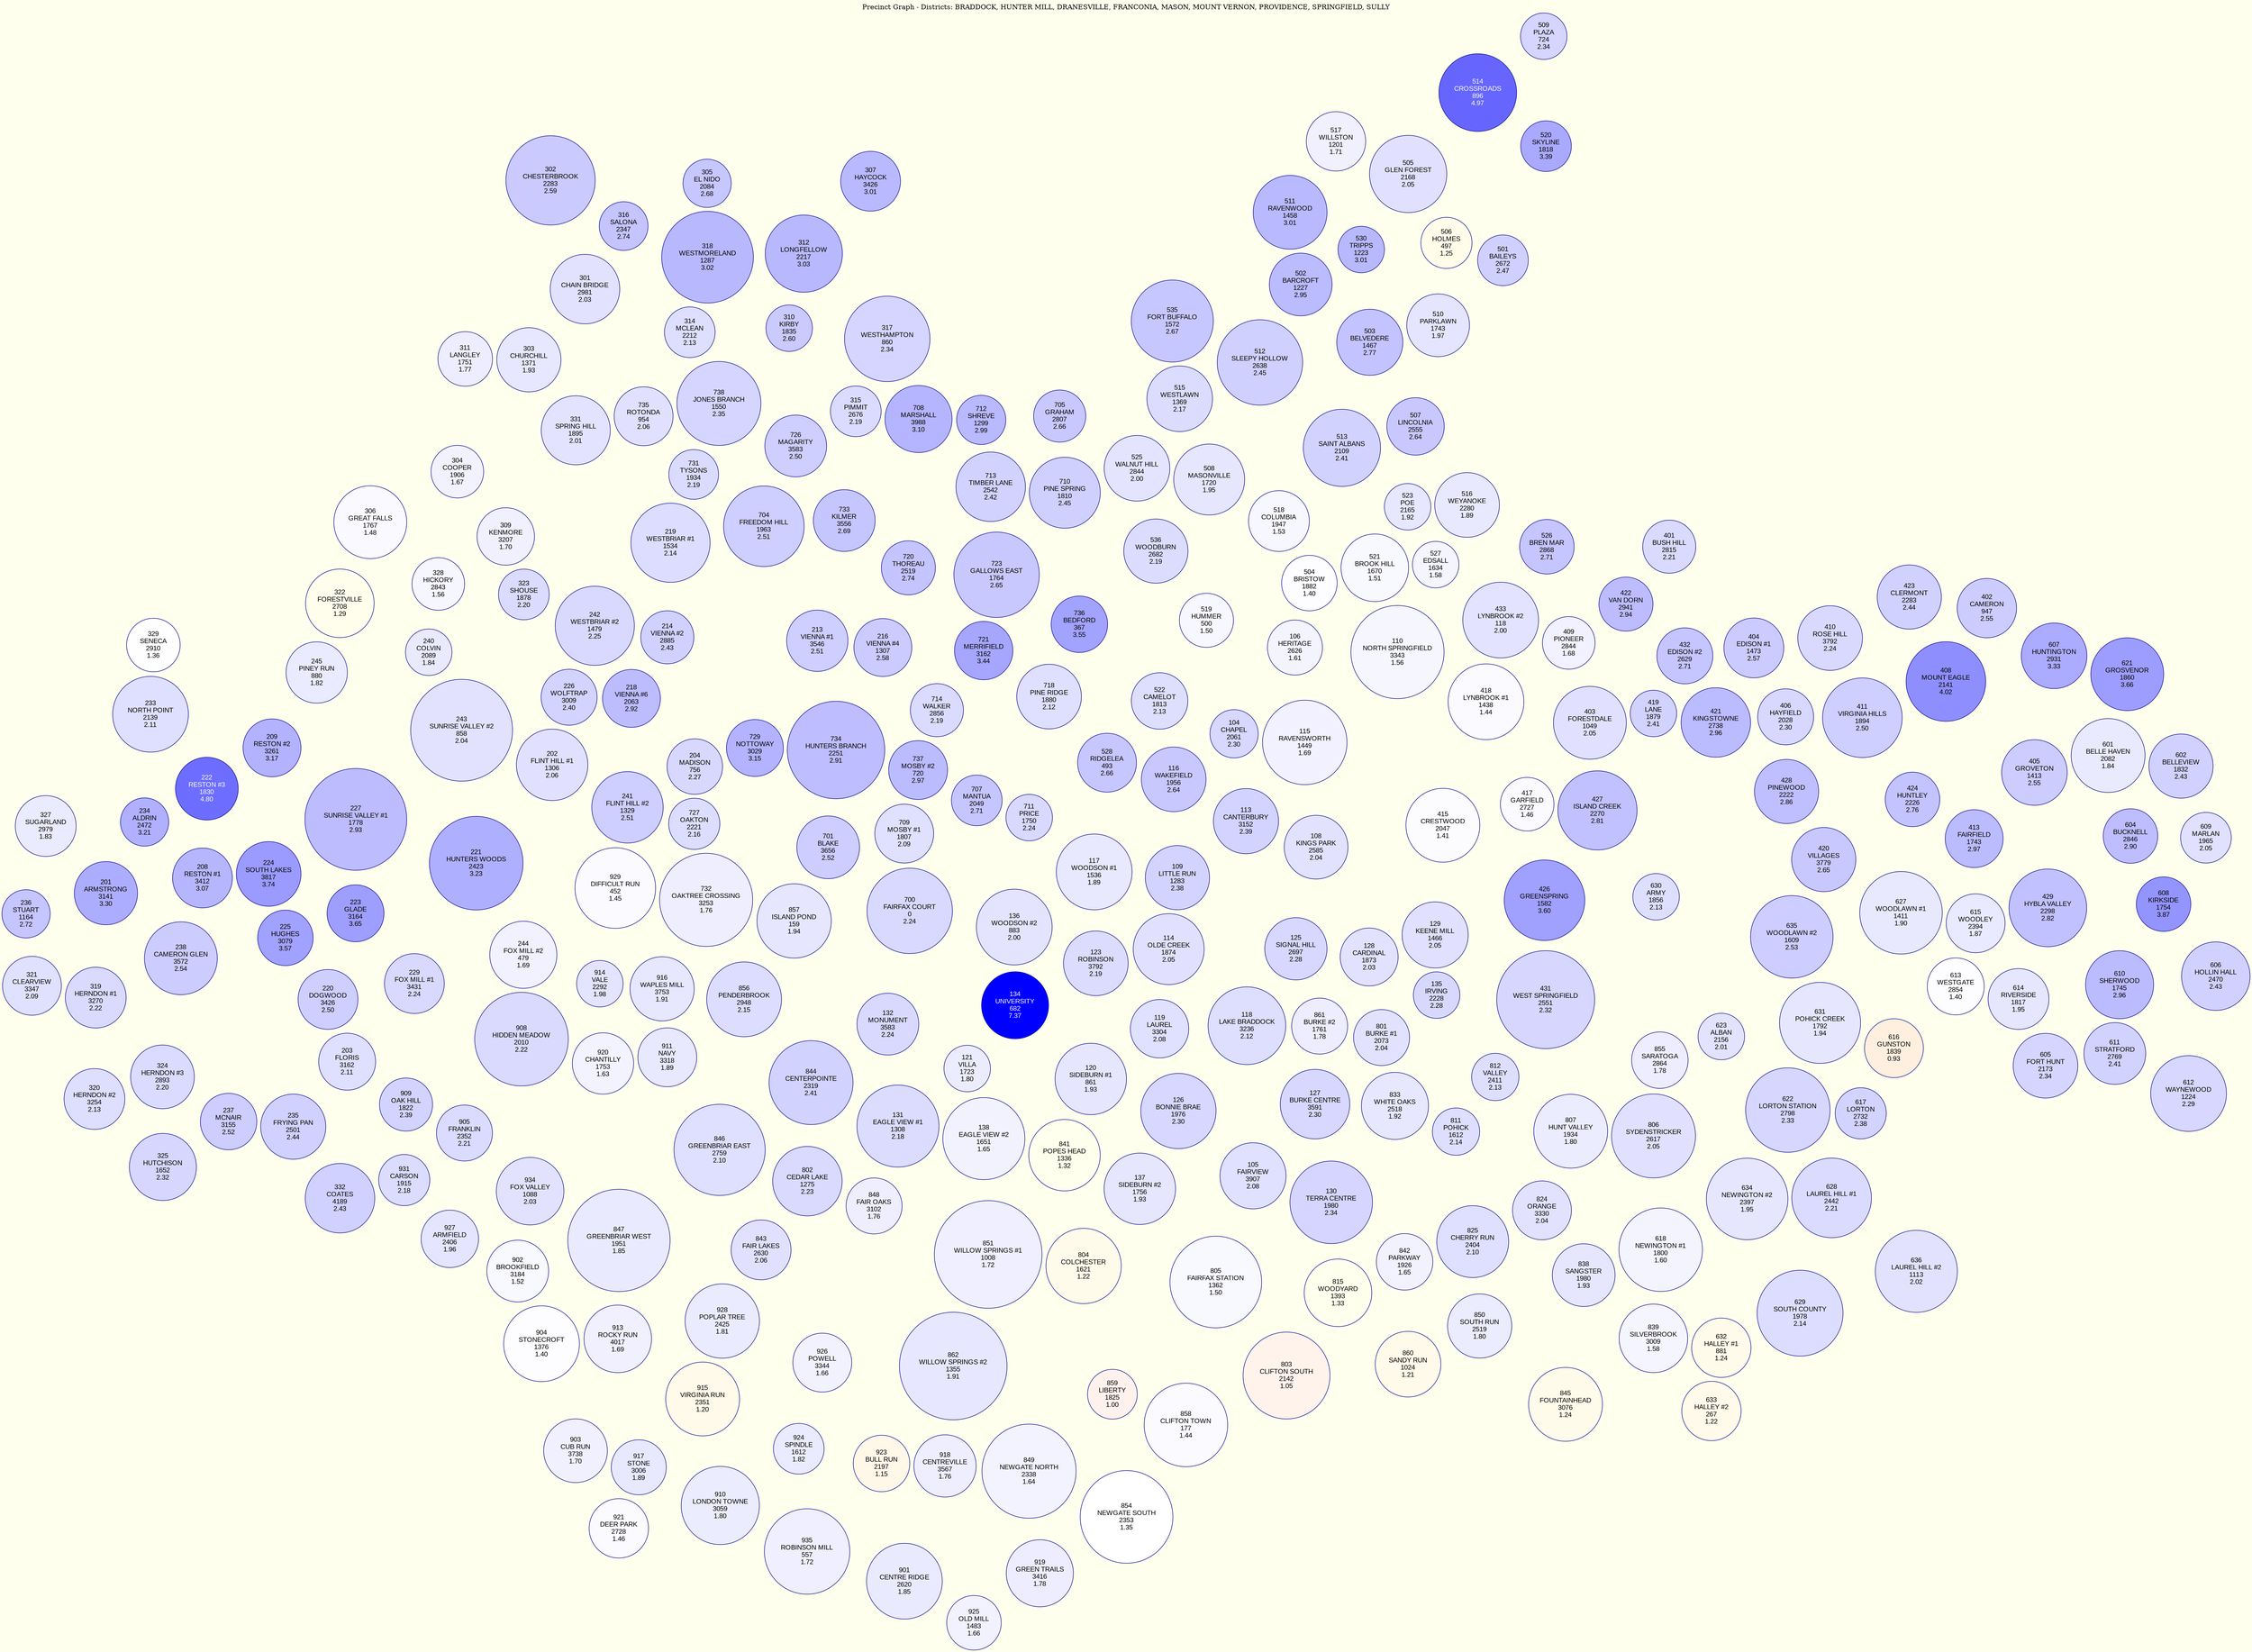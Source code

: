 strict graph G {
	graph [bb="0,0,4623.3,3537.2",
		beautify=true,
		bgcolor="#FFFFED",
		label="Precinct Graph - Districts: BRADDOCK, HUNTER MILL, DRANESVILLE, FRANCONIA, MASON, MOUNT VERNON, PROVIDENCE, SPRINGFIELD, SULLY",
		labelloc=t,
		layout=sfdp,
		lheight=0.21,
		lp="2311.7,3525.7",
		lwidth=15.18,
		model=subset,
		overlap=false,
		rotation=180,
		splines=none
	];
	node [color=darkblue,
		fontname=Arial,
		label="\N",
		shape=circle,
		style=filled
	];
	edge [color="#666666"];
	subgraph BRADDOCK {
		graph [color=blue,
			label="District BRADDOCK"
		];
		104	[fillcolor="#d7d7ff",
			fontcolor=black,
			height=1.3889,
			label="104\nCHAPEL\n2061\n2.30",
			pos="2045,1911.6",
			width=1.3889];
		106	[fillcolor="#f4f4ff",
			fontcolor=black,
			height=1.5833,
			label="106\nHERITAGE\n2626\n1.61",
			pos="1898.6,2134.4",
			width=1.5833];
		104 -- 106;
		108	[fillcolor="#e2e2ff",
			fontcolor=black,
			height=1.8333,
			label="108\nKINGS PARK\n2585\n2.04",
			pos="1873.5,1711.6",
			width=1.8333];
		104 -- 108;
		113	[fillcolor="#d3d3ff",
			fontcolor=black,
			height=1.875,
			label="113\nCANTERBURY\n3152\n2.39",
			pos="2015,1739.7",
			width=1.875];
		104 -- 113;
		115	[fillcolor="#f1f1ff",
			fontcolor=black,
			height=2.4306,
			label="115\nRAVENSWORTH\n1449\n1.69",
			pos="1896.8,1902.8",
			width=2.4306];
		104 -- 115;
		116	[fillcolor="#c8c8ff",
			fontcolor=black,
			height=1.8611,
			label="116\nWAKEFIELD\n1956\n2.64",
			pos="2170.2,1818.2",
			width=1.8611];
		104 -- 116;
		522	[fillcolor="#dedeff",
			fontcolor=black,
			height=1.625,
			label="522\nCAMELOT\n1813\n2.13",
			pos="2197.5,1978.6",
			width=1.625];
		104 -- 522;
		110	[fillcolor="#f6f6ff",
			fontcolor=black,
			height=2.6806,
			label="110\nNORTH SPRINGFIELD\n3343\n1.56",
			pos="1717.8,2094.8",
			width=2.6806];
		106 -- 110;
		504	[fillcolor="#fdfdff",
			fontcolor=black,
			height=1.5972,
			label="504\nBRISTOW\n1882\n1.40",
			pos="1850.3,2276.3",
			width=1.5972];
		106 -- 504;
		519	[fillcolor="#f7f7ff",
			fontcolor=black,
			height=1.5556,
			label="519\nHUMMER\n500\n1.50",
			pos="2055.1,2210.5",
			width=1.5556];
		106 -- 519;
		521	[fillcolor="#f8f8ff",
			fontcolor=black,
			height=1.9444,
			label="521\nBROOK HILL\n1670\n1.51",
			pos="1714,2269.5",
			width=1.9444];
		106 -- 521;
		108 -- 113;
		108 -- 115;
		125	[fillcolor="#d7d7ff",
			fontcolor=black,
			height=1.7917,
			label="125\nSIGNAL HILL\n2697\n2.28",
			pos="1909.7,1496.6",
			width=1.7917];
		108 -- 125;
		128	[fillcolor="#e2e2ff",
			fontcolor=black,
			height=1.6667,
			label="128\nCARDINAL\n1873\n2.03",
			pos="1743.1,1447.7",
			width=1.6667];
		108 -- 128;
		113 -- 116;
		113 -- 125;
		116 -- 522;
		117	[fillcolor="#e8e8ff",
			fontcolor=black,
			height=2.1806,
			label="117\nWOODSON #1\n1536\n1.89",
			pos="2320.8,1653.9",
			width=2.1806];
		116 -- 117;
		528	[fillcolor="#c7c7ff",
			fontcolor=black,
			height=1.6944,
			label="528\nRIDGELEA\n493\n2.66",
			pos="2306.4,1839.7",
			width=1.6944];
		116 -- 528;
		110 -- 115;
		110 -- 521;
		415	[fillcolor="#fcfcff",
			fontcolor=black,
			height=2.125,
			label="415\nCRESTWOOD\n2047\n1.41",
			pos="1681.4,1820.8",
			width=2.125];
		110 -- 415;
		418	[fillcolor="#fbfbff",
			fontcolor=black,
			height=2.1806,
			label="418\nLYNBROOK #1\n1438\n1.44",
			pos="1534.7,1994",
			width=2.1806];
		110 -- 418;
		527	[fillcolor="#f5f5ff",
			fontcolor=black,
			height=1.3356,
			label="527\nEDSALL\n1634\n1.58",
			pos="1587.8,2259.2",
			width=1.3356];
		110 -- 527;
		861	[fillcolor="#ededff",
			fontcolor=black,
			height=1.6111,
			label="861\nBURKE #2\n1761\n1.78",
			pos="1826.1,1321.6",
			width=1.6111];
		125 -- 861;
		128 -- 861;
		128 -- 415;
		129	[fillcolor="#e1e1ff",
			fontcolor=black,
			height=1.9028,
			label="129\nKEENE MILL\n1466\n2.05",
			pos="1604.3,1498.6",
			width=1.9028];
		128 -- 129;
		135	[fillcolor="#d8d8ff",
			fontcolor=black,
			height=1.3356,
			label="135\nIRVING\n2228\n2.28",
			pos="1587.8,1373.5",
			width=1.3356];
		128 -- 135;
		801	[fillcolor="#e2e2ff",
			fontcolor=black,
			height=1.6111,
			label="801\nBURKE #1\n2073\n2.04",
			pos="1701.9,1286.8",
			width=1.6111];
		128 -- 801;
		117 -- 528;
		123	[fillcolor="#dcdcff",
			fontcolor=black,
			height=1.8611,
			label="123\nROBINSON\n3792\n2.19",
			pos="2368.1,1442.4",
			width=1.8611];
		117 -- 123;
		700	[fillcolor="#d9d9ff",
			fontcolor=black,
			height=2.4583,
			label="700\nFAIRFAX COURT\n0\n2.24",
			pos="2723,1559.8",
			width=2.4583];
		117 -- 700;
		136	[fillcolor="#e4e4ff",
			fontcolor=black,
			height=2.1806,
			label="136\nWOODSON #2\n883\n2.00",
			pos="2547.5,1578.8",
			width=2.1806];
		117 -- 136;
		711	[fillcolor="#d9d9ff",
			fontcolor=black,
			height=1.3356,
			label="711\nPRICE\n1750\n2.24",
			pos="2458.5,1776.6",
			width=1.3356];
		117 -- 711;
		105	[fillcolor="#e0e0ff",
			fontcolor=black,
			height=1.9028,
			label="105\nFAIRVIEW\n3907\n2.08",
			pos="2029.7,1031.9",
			width=1.9028];
		126	[fillcolor="#d7d7ff",
			fontcolor=black,
			height=2.1667,
			label="126\nBONNIE BRAE\n1976\n2.30",
			pos="2182.5,1186.5",
			width=2.1667];
		105 -- 126;
		127	[fillcolor="#d7d7ff",
			fontcolor=black,
			height=2,
			label="127\nBURKE CENTRE\n3591\n2.30",
			pos="1876.9,1181.5",
			width=2];
		105 -- 127;
		130	[fillcolor="#d5d5ff",
			fontcolor=black,
			height=2.375,
			label="130\nTERRA CENTRE\n1980\n2.34",
			pos="1867.7,965.92",
			width=2.375];
		105 -- 130;
		137	[fillcolor="#e6e6ff",
			fontcolor=black,
			height=2.0556,
			label="137\nSIDEBURN #2\n1756\n1.93",
			pos="2180.3,986.18",
			width=2.0556];
		105 -- 137;
		805	[fillcolor="#f8f8ff",
			fontcolor=black,
			height=2.6389,
			label="805\nFAIRFAX STATION\n1362\n1.50",
			pos="2056.8,785.31",
			width=2.6389];
		105 -- 805;
		815	[fillcolor="#ff100100",
			fontcolor=black,
			height=1.9444,
			label="815\nWOODYARD\n1393\n1.33",
			pos="1866.4,771.06",
			width=1.9444];
		105 -- 815;
		126 -- 137;
		127 -- 130;
		127 -- 861;
		833	[fillcolor="#e7e7ff",
			fontcolor=black,
			height=1.9306,
			label="833\nWHITE OAKS\n2518\n1.92",
			pos="1685.1,1120.2",
			width=1.9306];
		127 -- 833;
		130 -- 815;
		842	[fillcolor="#f2f2ff",
			fontcolor=black,
			height=1.625,
			label="842\nPARKWAY\n1926\n1.65",
			pos="1715.5,836.26",
			width=1.625];
		130 -- 842;
		841	[fillcolor="#ff100100",
			fontcolor=black,
			height=2.0556,
			label="841\nPOPES HEAD\n1336\n1.32",
			pos="2355.1,1049.5",
			width=2.0556];
		137 -- 841;
		129 -- 415;
		129 -- 135;
		431	[fillcolor="#d6d6ff",
			fontcolor=black,
			height=2.8194,
			label="431\nWEST SPRINGFIELD\n2551\n2.32",
			pos="1426.1,1372",
			width=2.8194];
		129 -- 431;
		135 -- 431;
		812	[fillcolor="#dedeff",
			fontcolor=black,
			height=1.3611,
			label="812\nVALLEY\n2411\n2.13",
			pos="1513.2,1179.4",
			width=1.3611];
		135 -- 812;
		109	[fillcolor="#d3d3ff",
			fontcolor=black,
			height=1.8472,
			label="109\nLITTLE RUN\n1283\n2.38",
			pos="2157.1,1641.8",
			width=1.8472];
		109 -- 113;
		109 -- 116;
		109 -- 117;
		114	[fillcolor="#e1e1ff",
			fontcolor=black,
			height=2.0417,
			label="114\nOLDE CREEK\n1874\n2.05",
			pos="2175.6,1493.7",
			width=2.0417];
		109 -- 114;
		118	[fillcolor="#dedeff",
			fontcolor=black,
			height=2.2361,
			label="118\nLAKE BRADDOCK\n3236\n2.12",
			pos="2013.4,1342.8",
			width=2.2361];
		109 -- 118;
		114 -- 117;
		114 -- 118;
		114 -- 123;
		118 -- 125;
		118 -- 126;
		118 -- 127;
		118 -- 861;
		118 -- 123;
		119	[fillcolor="#e0e0ff",
			fontcolor=black,
			height=1.6806,
			label="119\nLAUREL\n3304\n2.08",
			pos="2231.7,1350.3",
			width=1.6806];
		118 -- 119;
		123 -- 136;
		134	[fillcolor="#0000ff",
			fontcolor=white,
			height=1.9306,
			label="134\nUNIVERSITY\n682\n7.37",
			pos="2557.5,1393.8",
			width=1.9306];
		123 -- 134;
		136 -- 700;
		119 -- 126;
		119 -- 123;
		120	[fillcolor="#e6e6ff",
			fontcolor=black,
			height=2.0556,
			label="120\nSIDEBURN #1\n861\n1.93",
			pos="2343.6,1206.9",
			width=2.0556];
		119 -- 120;
		134 -- 700;
		134 -- 136;
		120 -- 126;
		120 -- 137;
		120 -- 841;
		120 -- 123;
		120 -- 134;
		121	[fillcolor="#ececff",
			fontcolor=black,
			height=1.3356,
			label="121\nVILLA\n1723\n1.80",
			pos="2663.3,1268.1",
			width=1.3356];
		121 -- 700;
		121 -- 134;
		132	[fillcolor="#d9d9ff",
			fontcolor=black,
			height=1.7778,
			label="132\nMONUMENT\n3583\n2.24",
			pos="2822.2,1398.9",
			width=1.7778];
		121 -- 132;
		138	[fillcolor="#f2f2ff",
			fontcolor=black,
			height=2.3611,
			label="138\nEAGLE VIEW #2\n1651\n1.65",
			pos="2522.2,1139.2",
			width=2.3611];
		121 -- 138;
		132 -- 700;
		132 -- 138;
		848	[fillcolor="#eeeeff",
			fontcolor=black,
			height=1.6111,
			label="848\nFAIR OAKS\n3102\n1.76",
			pos="2819,955.22",
			width=1.6111];
		132 -- 848;
		844	[fillcolor="#d2d2ff",
			fontcolor=black,
			height=2.4167,
			label="844\nCENTERPOINTE\n2319\n2.41",
			pos="2984.6,1269.9",
			width=2.4167];
		132 -- 844;
		856	[fillcolor="#ddddff",
			fontcolor=black,
			height=2.1528,
			label="856\nPENDERBROOK\n2948\n2.15",
			pos="3159.2,1418.3",
			width=2.1528];
		132 -- 856;
		138 -- 848;
		804	[fillcolor="#ff104104",
			fontcolor=black,
			height=2.1667,
			label="804\nCOLCHESTER\n1621\n1.22",
			pos="2340.4,866.07",
			width=2.1667];
		138 -- 804;
		851	[fillcolor="#efefff",
			fontcolor=black,
			height=3.0972,
			label="851\nWILLOW SPRINGS #1\n1008\n1.72",
			pos="2537.9,854.72",
			width=3.0972];
		138 -- 851;
		131	[fillcolor="#dcdcff",
			fontcolor=black,
			height=2.3611,
			label="131\nEAGLE VIEW #1\n1308\n2.18",
			pos="2804.4,1189.6",
			width=2.3611];
		131 -- 132;
		131 -- 138;
		131 -- 848;
	}
	subgraph HUNTERMILL {
		graph [color=blue,
			label="District HUNTER MILL"
		];
		201	[fillcolor="#adadff",
			fontcolor=black,
			height=1.8194,
			label="201\nARMSTRONG\n3141\n3.30",
			pos="4426.5,1739.9",
			width=1.8194];
		233	[fillcolor="#dfdfff",
			fontcolor=black,
			height=2.1806,
			label="233\nNORTH POINT\n2139\n2.11",
			pos="4278.3,2055.9",
			width=2.1806];
		201 -- 233;
		234	[fillcolor="#b0b0ff",
			fontcolor=black,
			height=1.3889,
			label="234\nALDRIN\n2472\n3.21",
			pos="4320,1863.5",
			width=1.3889];
		201 -- 234;
		236	[fillcolor="#c5c5ff",
			fontcolor=black,
			height=1.3889,
			label="236\nSTUART\n1164\n2.72",
			pos="4573.3,1721.1",
			width=1.3889];
		201 -- 236;
		238	[fillcolor="#ccccff",
			fontcolor=black,
			height=2.0972,
			label="238\nCAMERON GLEN\n3572\n2.54",
			pos="4277.4,1597.5",
			width=2.0972];
		201 -- 238;
		327	[fillcolor="#ebebff",
			fontcolor=black,
			height=1.75,
			label="327\nSUGARLAND\n2979\n1.83",
			pos="4531,1877.4",
			width=1.75];
		201 -- 327;
		233 -- 234;
		233 -- 327;
		245	[fillcolor="#ebebff",
			fontcolor=black,
			height=1.7639,
			label="245\nPINEY RUN\n880\n1.82",
			pos="3933.6,2119.2",
			width=1.7639];
		233 -- 245;
		329	[fillcolor="#fffefe",
			fontcolor=black,
			height=1.5417,
			label="329\nSENECA\n2910\n1.36",
			pos="4267.6,2197.9",
			width=1.5417];
		233 -- 329;
		208	[fillcolor="#b6b6ff",
			fontcolor=black,
			height=1.7222,
			label="208\nRESTON #1\n3412\n3.07",
			pos="4193.8,1744.2",
			width=1.7222];
		234 -- 208;
		236 -- 327;
		319	[fillcolor="#dadaff",
			fontcolor=black,
			height=1.75,
			label="319\nHERNDON #1\n3270\n2.22",
			pos="4426.3,1554.4",
			width=1.75];
		236 -- 319;
		324	[fillcolor="#dbdbff",
			fontcolor=black,
			height=1.8333,
			label="324\nHERNDON #3\n2893\n2.20",
			pos="4270.2,1447.9",
			width=1.8333];
		238 -- 324;
		245 -- 329;
		240	[fillcolor="#eaeaff",
			fontcolor=black,
			height=1.3356,
			label="240\nCOLVIN\n2089\n1.84",
			pos="3693.7,2167.1",
			width=1.3356];
		245 -- 240;
		322	[fillcolor="#ff101101",
			fontcolor=black,
			height=1.9722,
			label="322\nFORESTVILLE\n2708\n1.29",
			pos="3862.1,2261.8",
			width=1.9722];
		245 -- 322;
		208 -- 238;
		209	[fillcolor="#b2b2ff",
			fontcolor=black,
			height=1.6667,
			label="209\nRESTON #2\n3261\n3.17",
			pos="4032.4,1948",
			width=1.6667];
		208 -- 209;
		222	[fillcolor="#6d6dff",
			fontcolor=white,
			height=1.8056,
			label="222\nRESTON #3\n1830\n4.80",
			pos="4166.3,1902.1",
			width=1.8056];
		208 -- 222;
		224	[fillcolor="#9a9aff",
			fontcolor=black,
			height=1.8611,
			label="224\nSOUTH LAKES\n3817\n3.74",
			pos="4054.4,1738.3",
			width=1.8611];
		208 -- 224;
		202	[fillcolor="#e1e1ff",
			fontcolor=black,
			height=2.0556,
			label="202\nFLINT HILL #1\n1306\n2.06",
			pos="3452.3,1896",
			width=2.0556];
		218	[fillcolor="#bcbcff",
			fontcolor=black,
			height=1.6667,
			label="218\nVIENNA #6\n2063\n2.92",
			pos="3283,1999.1",
			width=1.6667];
		202 -- 218;
		221	[fillcolor="#afafff",
			fontcolor=black,
			height=2.6944,
			label="221\nHUNTERS WOODS\n2423\n3.23",
			pos="3620.7,1707.8",
			width=2.6944];
		202 -- 221;
		226	[fillcolor="#d3d3ff",
			fontcolor=black,
			height=1.6111,
			label="226\nWOLFTRAP\n3009\n2.40",
			pos="3426.4,2036",
			width=1.6111];
		202 -- 226;
		241	[fillcolor="#ceceff",
			fontcolor=black,
			height=2.0556,
			label="241\nFLINT HILL #2\n1329\n2.51",
			pos="3296.2,1815.9",
			width=2.0556];
		202 -- 241;
		243	[fillcolor="#e2e2ff",
			fontcolor=black,
			height=2.9306,
			label="243\nSUNRISE VALLEY #2\n858\n2.04",
			pos="3639.8,2005.3",
			width=2.9306];
		202 -- 243;
		218 -- 241;
		229	[fillcolor="#d9d9ff",
			fontcolor=black,
			height=1.7222,
			label="229\nFOX MILL #1\n3431\n2.24",
			pos="3759.1,1478.9",
			width=1.7222];
		221 -- 229;
		227	[fillcolor="#bcbcff",
			fontcolor=black,
			height=2.9306,
			label="227\nSUNRISE VALLEY #1\n1778\n2.93",
			pos="3858.8,1826",
			width=2.9306];
		221 -- 227;
		223	[fillcolor="#9e9eff",
			fontcolor=black,
			height=1.6389,
			label="223\nGLADE\n3164\n3.65",
			pos="3895.7,1630.4",
			width=1.6389];
		221 -- 223;
		244	[fillcolor="#f1f1ff",
			fontcolor=black,
			height=1.9306,
			label="244\nFOX MILL #2\n479\n1.69",
			pos="3561.8,1524.4",
			width=1.9306];
		221 -- 244;
		914	[fillcolor="#e4e4ff",
			fontcolor=black,
			height=1.3356,
			label="914\nVALE\n2292\n1.98",
			pos="3434,1441.2",
			width=1.3356];
		221 -- 914;
		929	[fillcolor="#fbfbff",
			fontcolor=black,
			height=2.3194,
			label="929\nDIFFICULT RUN\n452\n1.45",
			pos="3346.9,1649.7",
			width=2.3194];
		221 -- 929;
		226 -- 243;
		226 -- 240;
		242	[fillcolor="#d9d9ff",
			fontcolor=black,
			height=2.2778,
			label="242\nWESTBRIAR #2\n1479\n2.25",
			pos="3344.2,2184.1",
			width=2.2778];
		226 -- 242;
		241 -- 929;
		727	[fillcolor="#ddddff",
			fontcolor=black,
			height=1.4722,
			label="727\nOAKTON\n2221\n2.16",
			pos="3152.7,1757.9",
			width=1.4722];
		241 -- 727;
		229 -- 244;
		220	[fillcolor="#ceceff",
			fontcolor=black,
			height=1.7222,
			label="220\nDOGWOOD\n3426\n2.50",
			pos="3983.9,1461.8",
			width=1.7222];
		229 -- 220;
		908	[fillcolor="#dadaff",
			fontcolor=black,
			height=2.6944,
			label="908\nHIDDEN MEADOW\n2010\n2.22",
			pos="3587.1,1319.7",
			width=2.6944];
		229 -- 908;
		227 -- 243;
		223 -- 227;
		223 -- 224;
		225	[fillcolor="#a1a1ff",
			fontcolor=black,
			height=1.5972,
			label="225\nHUGHES\n3079\n3.57",
			pos="4056.1,1599.2",
			width=1.5972];
		223 -- 225;
		244 -- 914;
		240 -- 243;
		309	[fillcolor="#f0f0ff",
			fontcolor=black,
			height=1.6528,
			label="309\nKENMORE\n3207\n1.70",
			pos="3480.9,2407.6",
			width=1.6528];
		240 -- 309;
		323	[fillcolor="#dbdbff",
			fontcolor=black,
			height=1.4583,
			label="323\nSHOUSE\n1878\n2.20",
			pos="3490.9,2262",
			width=1.4583];
		240 -- 323;
		328	[fillcolor="#f6f6ff",
			fontcolor=black,
			height=1.5139,
			label="328\nHICKORY\n2843\n1.56",
			pos="3611.4,2308.5",
			width=1.5139];
		240 -- 328;
		242 -- 323;
		203	[fillcolor="#dfdfff",
			fontcolor=black,
			height=1.6389,
			label="203\nFLORIS\n3162\n2.11",
			pos="3869.1,1325.2",
			width=1.6389];
		203 -- 229;
		235	[fillcolor="#d1d1ff",
			fontcolor=black,
			height=1.875,
			label="235\nFRYING PAN\n2501\n2.44",
			pos="4003.7,1307.2",
			width=1.875];
		203 -- 235;
		332	[fillcolor="#d1d1ff",
			fontcolor=black,
			height=2,
			label="332\nCOATES\n4189\n2.43",
			pos="3960.1,1157",
			width=2];
		203 -- 332;
		909	[fillcolor="#d3d3ff",
			fontcolor=black,
			height=1.5278,
			label="909\nOAK HILL\n1822\n2.39",
			pos="3747.1,1223.5",
			width=1.5278];
		203 -- 909;
		931	[fillcolor="#dcdcff",
			fontcolor=black,
			height=1.4722,
			label="931\nCARSON\n1915\n2.18",
			pos="3772.9,1107.5",
			width=1.4722];
		203 -- 931;
		235 -- 324;
		235 -- 332;
		237	[fillcolor="#cdcdff",
			fontcolor=black,
			height=1.625,
			label="237\nMCNAIR\n3155\n2.52",
			pos="4137.7,1322",
			width=1.625];
		235 -- 237;
		220 -- 238;
		220 -- 208;
		220 -- 324;
		220 -- 221;
		220 -- 223;
		220 -- 203;
		220 -- 235;
		220 -- 237;
		220 -- 225;
		237 -- 324;
		237 -- 332;
		204	[fillcolor="#d8d8ff",
			fontcolor=black,
			height=1.5972,
			label="204\nMADISON\n756\n2.27",
			pos="3156.6,1876.5",
			width=1.5972];
		204 -- 218;
		204 -- 241;
		204 -- 727;
		729	[fillcolor="#b3b3ff",
			fontcolor=black,
			height=1.6389,
			label="729\nNOTTOWAY\n3029\n3.15",
			pos="3032.1,1908.3",
			width=1.6389];
		204 -- 729;
		209 -- 233;
		209 -- 245;
		209 -- 227;
		209 -- 240;
		209 -- 222;
		209 -- 224;
		222 -- 234;
		224 -- 227;
		224 -- 220;
		224 -- 225;
		213	[fillcolor="#ceceff",
			fontcolor=black,
			height=1.7639,
			label="213\nVIENNA #1\n3546\n2.51",
			pos="2920.4,2150.7",
			width=1.7639];
		213 -- 218;
		214	[fillcolor="#d1d1ff",
			fontcolor=black,
			height=1.5278,
			label="214\nVIENNA #2\n2885\n2.43",
			pos="3193.7,2138.9",
			width=1.5278];
		213 -- 214;
		216	[fillcolor="#cbcbff",
			fontcolor=black,
			height=1.6667,
			label="216\nVIENNA #4\n1307\n2.58",
			pos="2747,2128.6",
			width=1.6667];
		213 -- 216;
		704	[fillcolor="#ceceff",
			fontcolor=black,
			height=2.3194,
			label="704\nFREEDOM HILL\n1963\n2.51",
			pos="2974.9,2364.2",
			width=2.3194];
		213 -- 704;
		720	[fillcolor="#c4c4ff",
			fontcolor=black,
			height=1.5556,
			label="720\nTHOREAU\n2519\n2.74",
			pos="2691.2,2253",
			width=1.5556];
		213 -- 720;
		733	[fillcolor="#c6c6ff",
			fontcolor=black,
			height=1.7778,
			label="733\nKILMER\n3556\n2.69",
			pos="2819.4,2327",
			width=1.7778];
		213 -- 733;
		214 -- 202;
		214 -- 218;
		214 -- 226;
		214 -- 242;
		219	[fillcolor="#ddddff",
			fontcolor=black,
			height=2.2778,
			label="219\nWESTBRIAR #1\n1534\n2.14",
			pos="3177.4,2356.1",
			width=2.2778];
		214 -- 219;
		216 -- 720;
		714	[fillcolor="#dbdbff",
			fontcolor=black,
			height=1.5278,
			label="714\nWALKER\n2856\n2.19",
			pos="2699.9,2000.7",
			width=1.5278];
		216 -- 714;
		219 -- 242;
		219 -- 704;
		731	[fillcolor="#dbdbff",
			fontcolor=black,
			height=1.4306,
			label="731\nTYSONS\n1934\n2.19",
			pos="3118,2497.7",
			width=1.4306];
		219 -- 731;
	}
	subgraph DRANESVILLE {
		graph [color=blue,
			label="District DRANESVILLE"
		];
		201;
		327;
		201 -- 327;
		233;
		233 -- 327;
		329;
		233 -- 329;
		236;
		236 -- 327;
		319;
		236 -- 319;
		238;
		324;
		238 -- 324;
		327 -- 329;
		245;
		245 -- 329;
		322;
		245 -- 322;
		319 -- 327;
		319 -- 324;
		320	[fillcolor="#dedeff",
			fontcolor=black,
			height=1.75,
			label="320\nHERNDON #2\n3254\n2.13",
			pos="4408.4,1414.6",
			width=1.75];
		319 -- 320;
		321	[fillcolor="#e0e0ff",
			fontcolor=black,
			height=1.6944,
			label="321\nCLEARVIEW\n3347\n2.09",
			pos="4561.7,1589.7",
			width=1.6944];
		319 -- 321;
		332;
		324 -- 332;
		325	[fillcolor="#d6d6ff",
			fontcolor=black,
			height=1.9306,
			label="325\nHUTCHISON\n1652\n2.32",
			pos="4284.9,1259",
			width=1.9306];
		324 -- 325;
		240;
		309;
		240 -- 309;
		323;
		240 -- 323;
		328;
		240 -- 328;
		242;
		242 -- 323;
		203;
		203 -- 332;
		235;
		235 -- 332;
		927	[fillcolor="#e5e5ff",
			fontcolor=black,
			height=1.6528,
			label="927\nARMFIELD\n2406\n1.96",
			pos="3676.6,984.04",
			width=1.6528];
		332 -- 927;
		220;
		220 -- 324;
		237;
		237 -- 324;
		237 -- 332;
		309 -- 323;
		309 -- 328;
		731;
		309 -- 731;
		331	[fillcolor="#e3e3ff",
			fontcolor=black,
			height=1.9861,
			label="331\nSPRING HILL\n1895\n2.01",
			pos="3380.5,2604.6",
			width=1.9861];
		309 -- 331;
		219;
		323 -- 219;
		322 -- 329;
		322 -- 328;
		325 -- 332;
		320 -- 324;
		320 -- 325;
		320 -- 321;
		321 -- 327;
		738	[fillcolor="#d5d5ff",
			fontcolor=black,
			height=2.4167,
			label="738\nJONES BRANCH\n1550\n2.35",
			pos="3079.1,2644.3",
			width=2.4167];
		331 -- 738;
		301	[fillcolor="#e2e2ff",
			fontcolor=black,
			height=2,
			label="301\nCHAIN BRIDGE\n2981\n2.03",
			pos="3367.1,2917.3",
			width=2];
		302	[fillcolor="#cacaff",
			fontcolor=black,
			height=2.5694,
			label="302\nCHESTERBROOK\n2283\n2.59",
			pos="3406.8,3143.4",
			width=2.5694];
		301 -- 302;
		303	[fillcolor="#e7e7ff",
			fontcolor=black,
			height=1.8472,
			label="303\nCHURCHILL\n1371\n1.93",
			pos="3434.8,2751",
			width=1.8472];
		301 -- 303;
		311	[fillcolor="#ededff",
			fontcolor=black,
			height=1.5694,
			label="311\nLANGLEY\n1751\n1.77",
			pos="3566,2768.3",
			width=1.5694];
		301 -- 311;
		314	[fillcolor="#dedeff",
			fontcolor=black,
			height=1.4583,
			label="314\nMCLEAN\n2212\n2.13",
			pos="3120.5,2791.8",
			width=1.4583];
		301 -- 314;
		316	[fillcolor="#c4c4ff",
			fontcolor=black,
			height=1.4028,
			label="316\nSALONA\n2347\n2.74",
			pos="3254.8,3054",
			width=1.4028];
		301 -- 316;
		302 -- 316;
		305	[fillcolor="#c7c7ff",
			fontcolor=black,
			height=1.3889,
			label="305\nEL NIDO\n2084\n2.68",
			pos="3069.9,3100.4",
			width=1.3889];
		302 -- 305;
		303 -- 311;
		303 -- 314;
		304	[fillcolor="#f2f2ff",
			fontcolor=black,
			height=1.5139,
			label="304\nCOOPER\n1906\n1.67",
			pos="3582.7,2529.9",
			width=1.5139];
		303 -- 304;
		314 -- 331;
		318	[fillcolor="#b8b8ff",
			fontcolor=black,
			height=2.6389,
			label="318\nWESTMORELAND\n1287\n3.02",
			pos="3096.7,2947.4",
			width=2.6389];
		314 -- 318;
		726	[fillcolor="#ceceff",
			fontcolor=black,
			height=1.7778,
			label="726\nMAGARITY\n3583\n2.50",
			pos="2918.6,2521.1",
			width=1.7778];
		314 -- 726;
		316 -- 318;
		305 -- 316;
		305 -- 318;
		307	[fillcolor="#b9b9ff",
			fontcolor=black,
			height=1.7222,
			label="307\nHAYCOCK\n3426\n3.01",
			pos="2760.6,3131.2",
			width=1.7222];
		305 -- 307;
		312	[fillcolor="#b8b8ff",
			fontcolor=black,
			height=2.2222,
			label="312\nLONGFELLOW\n2217\n3.03",
			pos="2908,2978.1",
			width=2.2222];
		305 -- 312;
		304 -- 309;
		304 -- 328;
		304 -- 331;
		304 -- 311;
		306	[fillcolor="#f9f9ff",
			fontcolor=black,
			height=2.0972,
			label="306\nGREAT FALLS\n1767\n1.48",
			pos="3749.5,2416.3",
			width=2.0972];
		304 -- 306;
		307 -- 312;
		317	[fillcolor="#d5d5ff",
			fontcolor=black,
			height=2.4583,
			label="317\nWESTHAMPTON\n860\n2.34",
			pos="2730.4,2839.2",
			width=2.4583];
		307 -- 317;
		312 -- 318;
		312 -- 317;
		306 -- 328;
		306 -- 322;
		708	[fillcolor="#b5b5ff",
			fontcolor=black,
			height=1.9306,
			label="708\nMARSHALL\n3988\n3.10",
			pos="2678.5,2562.8",
			width=1.9306];
		317 -- 708;
		310	[fillcolor="#cacaff",
			fontcolor=black,
			height=1.3356,
			label="310\nKIRBY\n1835\n2.60",
			pos="2942.7,2834.6",
			width=1.3356];
		310 -- 314;
		310 -- 318;
		310 -- 312;
		315	[fillcolor="#dbdbff",
			fontcolor=black,
			height=1.4583,
			label="315\nPIMMIT\n2676\n2.19",
			pos="2808.8,2665.6",
			width=1.4583];
		310 -- 315;
		315 -- 726;
		315 -- 317;
		315 -- 708;
	}
	subgraph FRANCONIA {
		graph [color=blue,
			label="District FRANCONIA"
		];
		110;
		415;
		110 -- 415;
		128;
		128 -- 415;
		418;
		415 -- 418;
		417	[fillcolor="#fafaff",
			fontcolor=black,
			height=1.5417,
			label="417\nGARFIELD\n2727\n1.46",
			pos="1541.3,1757.9",
			width=1.5417];
		415 -- 417;
		433	[fillcolor="#e3e3ff",
			fontcolor=black,
			height=2.1806,
			label="433\nLYNBROOK #2\n118\n2.00",
			pos="1451.1,2159.7",
			width=2.1806];
		418 -- 433;
		527;
		129;
		129 -- 415;
		431;
		129 -- 431;
		135;
		135 -- 431;
		812;
		431 -- 812;
		623	[fillcolor="#e3e3ff",
			fontcolor=black,
			height=1.3356,
			label="623\nALBAN\n2156\n2.01",
			pos="1123.2,1357.5",
			width=1.3356];
		431 -- 623;
		855	[fillcolor="#ededff",
			fontcolor=black,
			height=1.625,
			label="855\nSARATOGA\n2864\n1.78",
			pos="1231.3,1242.8",
			width=1.625];
		431 -- 855;
		417 -- 418;
		417 -- 431;
		417 -- 623;
		426	[fillcolor="#a0a0ff",
			fontcolor=black,
			height=2.3194,
			label="426\nGREENSPRING\n1582\n3.60",
			pos="1409.9,1565.1",
			width=2.3194];
		417 -- 426;
		427	[fillcolor="#c1c1ff",
			fontcolor=black,
			height=2.2778,
			label="427\nISLAND CREEK\n2270\n2.81",
			pos="1384.6,1740.6",
			width=2.2778];
		417 -- 427;
		630	[fillcolor="#dedeff",
			fontcolor=black,
			height=1.3356,
			label="630\nARMY\n1856\n2.13",
			pos="1270.2,1556.7",
			width=1.3356];
		417 -- 630;
		433 -- 527;
		401	[fillcolor="#dadaff",
			fontcolor=black,
			height=1.5278,
			label="401\nBUSH HILL\n2815\n2.21",
			pos="1166.4,2331.9",
			width=1.5278];
		410	[fillcolor="#d9d9ff",
			fontcolor=black,
			height=1.8611,
			label="410\nROSE HILL\n3792\n2.24",
			pos="895.88,2127.7",
			width=1.8611];
		401 -- 410;
		422	[fillcolor="#bcbcff",
			fontcolor=black,
			height=1.5556,
			label="422\nVAN DORN\n2941\n2.94",
			pos="1281.7,2211.3",
			width=1.5556];
		401 -- 422;
		423	[fillcolor="#d1d1ff",
			fontcolor=black,
			height=1.8472,
			label="423\nCLERMONT\n2283\n2.44",
			pos="721.47,2244.8",
			width=1.8472];
		401 -- 423;
		526	[fillcolor="#c5c5ff",
			fontcolor=black,
			height=1.5694,
			label="526\nBREN MAR\n2868\n2.71",
			pos="1362,2333.5",
			width=1.5694];
		401 -- 526;
		410 -- 423;
		420	[fillcolor="#c8c8ff",
			fontcolor=black,
			height=1.8472,
			label="420\nVILLAGES\n3779\n2.65",
			pos="1092.3,1699.7",
			width=1.8472];
		410 -- 420;
		411	[fillcolor="#ceceff",
			fontcolor=black,
			height=2.2917,
			label="411\nVIRGINIA HILLS\n1894\n2.50",
			pos="794.02,1970.1",
			width=2.2917];
		410 -- 411;
		432	[fillcolor="#c5c5ff",
			fontcolor=black,
			height=1.6111,
			label="432\nEDISON #2\n2629\n2.71",
			pos="1188.9,2079.1",
			width=1.6111];
		422 -- 432;
		408	[fillcolor="#8e8eff",
			fontcolor=black,
			height=2.2917,
			label="408\nMOUNT EAGLE\n2141\n4.02",
			pos="620.85,2077.4",
			width=2.2917];
		423 -- 408;
		420 -- 427;
		420 -- 630;
		421	[fillcolor="#bbbbff",
			fontcolor=black,
			height=2,
			label="421\nKINGSTOWNE\n2738\n2.96",
			pos="1112.9,1938.7",
			width=2];
		420 -- 421;
		635	[fillcolor="#cdcdff",
			fontcolor=black,
			height=2.375,
			label="635\nWOODLAWN #2\n1609\n2.53",
			pos="1101.1,1539.6",
			width=2.375];
		420 -- 635;
		411 -- 423;
		406	[fillcolor="#d7d7ff",
			fontcolor=black,
			height=1.6111,
			label="406\nHAYFIELD\n2028\n2.30",
			pos="974.85,1984.9",
			width=1.6111];
		411 -- 406;
		408 -- 411;
		607	[fillcolor="#ababff",
			fontcolor=black,
			height=1.8889,
			label="607\nHUNTINGTON\n2931\n3.33",
			pos="425.46,2126.7",
			width=1.8889];
		408 -- 607;
		402	[fillcolor="#ccccff",
			fontcolor=black,
			height=1.7083,
			label="402\nCAMERON\n947\n2.55",
			pos="562.98,2229.5",
			width=1.7083];
		402 -- 423;
		402 -- 408;
		402 -- 607;
		621	[fillcolor="#9d9dff",
			fontcolor=black,
			height=2.0972,
			label="621\nGROSVENOR\n1860\n3.66",
			pos="273.82,2113.4",
			width=2.0972];
		402 -- 621;
		403	[fillcolor="#e1e1ff",
			fontcolor=black,
			height=2.0972,
			label="403\nFORESTDALE\n1049\n2.05",
			pos="1372.7,1921.4",
			width=2.0972];
		403 -- 417;
		403 -- 432;
		409	[fillcolor="#f1f1ff",
			fontcolor=black,
			height=1.5139,
			label="409\nPIONEER\n2844\n1.68",
			pos="1309.7,2091.2",
			width=1.5139];
		403 -- 409;
		409 -- 417;
		409 -- 433;
		409 -- 422;
		409 -- 526;
		426 -- 431;
		427 -- 630;
		404	[fillcolor="#cbcbff",
			fontcolor=black,
			height=1.7222,
			label="404\nEDISON #1\n1473\n2.57",
			pos="1033,2114.1",
			width=1.7222];
		404 -- 410;
		404 -- 422;
		404 -- 420;
		404 -- 432;
		404 -- 421;
		421 -- 432;
		421 -- 427;
		405	[fillcolor="#ccccff",
			fontcolor=black,
			height=1.8889,
			label="405\nGROVETON\n1413\n2.55",
			pos="515.49,1894.8",
			width=1.8889];
		405 -- 411;
		405 -- 408;
		424	[fillcolor="#c3c3ff",
			fontcolor=black,
			height=1.5694,
			label="424\nHUNTLEY\n2226\n2.76",
			pos="772.35,1820.1",
			width=1.5694];
		405 -- 424;
		429	[fillcolor="#c1c1ff",
			fontcolor=black,
			height=2.2361,
			label="429\nHYBLA VALLEY\n2298\n2.82",
			pos="481.06,1645.4",
			width=2.2361];
		405 -- 429;
		604	[fillcolor="#bdbdff",
			fontcolor=black,
			height=1.5694,
			label="604\nBUCKNELL\n2846\n2.90",
			pos="293.45,1795.5",
			width=1.5694];
		405 -- 604;
		601	[fillcolor="#eaeaff",
			fontcolor=black,
			height=2.125,
			label="601\nBELLE HAVEN\n2082\n1.84",
			pos="304.33,1939.3",
			width=2.125];
		405 -- 601;
		424 -- 411;
		424 -- 635;
		424 -- 429;
		428	[fillcolor="#bfbfff",
			fontcolor=black,
			height=1.8472,
			label="428\nPINEWOOD\n2222\n2.86",
			pos="951.06,1828.9",
			width=1.8472];
		424 -- 428;
		627	[fillcolor="#e8e8ff",
			fontcolor=black,
			height=2.375,
			label="627\nWOODLAWN #1\n1411\n1.90",
			pos="828,1627.7",
			width=2.375];
		424 -- 627;
		429 -- 604;
		608	[fillcolor="#9494ff",
			fontcolor=black,
			height=1.5694,
			label="608\nKIRKSIDE\n1754\n3.87",
			pos="215.75,1670.5",
			width=1.5694];
		429 -- 608;
		610	[fillcolor="#bbbbff",
			fontcolor=black,
			height=1.9583,
			label="610\nSHERWOOD\n1745\n2.96",
			pos="321.72,1529",
			width=1.9583];
		429 -- 610;
		406 -- 410;
		406 -- 420;
		406 -- 635;
		406 -- 424;
		428 -- 403;
		428 -- 627;
		615	[fillcolor="#e9e9ff",
			fontcolor=black,
			height=1.6944,
			label="615\nWOODLEY\n2394\n1.87",
			pos="648.74,1605.6",
			width=1.6944];
		428 -- 615;
		413	[fillcolor="#bbbbff",
			fontcolor=black,
			height=1.6667,
			label="413\nFAIRFIELD\n1743\n2.97",
			pos="630.22,1744.1",
			width=1.6667];
		413 -- 424;
		413 -- 429;
		413 -- 428;
		413 -- 615;
		419	[fillcolor="#d2d2ff",
			fontcolor=black,
			height=1.3356,
			label="419\nLANE\n1879\n2.41",
			pos="1241,1878.9",
			width=1.3356];
		419 -- 432;
		419 -- 427;
		419 -- 421;
	}
	subgraph MASON {
		graph [color=blue,
			label="District MASON"
		];
		104;
		522;
		104 -- 522;
		106;
		504;
		106 -- 504;
		519;
		106 -- 519;
		521;
		106 -- 521;
		116;
		116 -- 522;
		528;
		116 -- 528;
		522 -- 528;
		718	[fillcolor="#dfdfff",
			fontcolor=black,
			height=1.8611,
			label="718\nPINE RIDGE\n1880\n2.12",
			pos="2419.2,1979.9",
			width=1.8611];
		522 -- 718;
		736	[fillcolor="#a2a2ff",
			fontcolor=black,
			height=1.625,
			label="736\nBEDFORD\n367\n3.55",
			pos="2375.4,2134.7",
			width=1.625];
		522 -- 736;
		110;
		110 -- 521;
		527;
		110 -- 527;
		504 -- 521;
		518	[fillcolor="#f7f7ff",
			fontcolor=black,
			height=1.75,
			label="518\nCOLUMBIA\n1947\n1.53",
			pos="1888.7,2404.8",
			width=1.75];
		504 -- 518;
		519 -- 522;
		536	[fillcolor="#dcdcff",
			fontcolor=black,
			height=1.8472,
			label="536\nWOODBURN\n2682\n2.19",
			pos="2185.7,2291.9",
			width=1.8472];
		519 -- 536;
		521 -- 527;
		523	[fillcolor="#e7e7ff",
			fontcolor=black,
			height=1.3356,
			label="523\nPOE\n2165\n1.92",
			pos="1632.6,2441.3",
			width=1.3356];
		521 -- 523;
		117;
		117 -- 528;
		711;
		528 -- 711;
		528 -- 718;
		418;
		527 -- 418;
		433;
		433 -- 527;
		401;
		526;
		401 -- 526;
		526 -- 527;
		518 -- 519;
		518 -- 521;
		512	[fillcolor="#d0d0ff",
			fontcolor=black,
			height=2.4583,
			label="512\nSLEEPY HOLLOW\n2638\n2.45",
			pos="1997.7,2677.8",
			width=2.4583];
		518 -- 512;
		536 -- 736;
		710	[fillcolor="#d0d0ff",
			fontcolor=black,
			height=2.0417,
			label="710\nPINE SPRING\n1810\n2.45",
			pos="2364.1,2376.7",
			width=2.0417];
		536 -- 710;
		523 -- 527;
		523 -- 518;
		501	[fillcolor="#d0d0ff",
			fontcolor=black,
			height=1.4583,
			label="501\nBAILEYS\n2672\n2.47",
			pos="1461.8,2942.8",
			width=1.4583];
		506	[fillcolor="#ff103103",
			fontcolor=black,
			height=1.4722,
			label="506\nHOLMES\n497\n1.25",
			pos="1575.4,2994.1",
			width=1.4722];
		501 -- 506;
		510	[fillcolor="#e5e5ff",
			fontcolor=black,
			height=1.8056,
			label="510\nPARKLAWN\n1743\n1.97",
			pos="1564.8,2757.2",
			width=1.8056];
		501 -- 510;
		520	[fillcolor="#a9a9ff",
			fontcolor=black,
			height=1.4583,
			label="520\nSKYLINE\n1818\n3.39",
			pos="1299.9,3251.5",
			width=1.4583];
		501 -- 520;
		530	[fillcolor="#b8b8ff",
			fontcolor=black,
			height=1.3356,
			label="530\nTRIPPS\n1223\n3.01",
			pos="1732.2,2932.5",
			width=1.3356];
		506 -- 530;
		502	[fillcolor="#bbbbff",
			fontcolor=black,
			height=1.8056,
			label="502\nBARCROFT\n1227\n2.95",
			pos="1853.3,2839.4",
			width=1.8056];
		502 -- 530;
		503	[fillcolor="#c3c3ff",
			fontcolor=black,
			height=1.9028,
			label="503\nBELVEDERE\n1467\n2.77",
			pos="1711.8,2727",
			width=1.9028];
		502 -- 503;
		511	[fillcolor="#b9b9ff",
			fontcolor=black,
			height=2.125,
			label="511\nRAVENWOOD\n1458\n3.01",
			pos="1888.5,2989",
			width=2.125];
		502 -- 511;
		502 -- 512;
		503 -- 510;
		503 -- 530;
		503 -- 512;
		513	[fillcolor="#d2d2ff",
			fontcolor=black,
			height=2.2222,
			label="513\nSAINT ALBANS\n2109\n2.41",
			pos="1769,2556.1",
			width=2.2222];
		503 -- 513;
		511 -- 530;
		511 -- 512;
		517	[fillcolor="#f0f0ff",
			fontcolor=black,
			height=1.7083,
			label="517\nWILLSTON\n1201\n1.71",
			pos="1742.4,3117.7",
			width=1.7083];
		511 -- 517;
		512 -- 513;
		515	[fillcolor="#dcdcff",
			fontcolor=black,
			height=1.8889,
			label="515\nWESTLAWN\n1369\n2.17",
			pos="2162.2,2583.3",
			width=1.8889];
		512 -- 515;
		525	[fillcolor="#e4e4ff",
			fontcolor=black,
			height=1.8889,
			label="525\nWALNUT HILL\n2844\n2.00",
			pos="2214.4,2439.2",
			width=1.8889];
		512 -- 525;
		535	[fillcolor="#c7c7ff",
			fontcolor=black,
			height=2.3611,
			label="535\nFORT BUFFALO\n1572\n2.67",
			pos="2179.3,2744.4",
			width=2.3611];
		512 -- 535;
		513 -- 518;
		513 -- 523;
		515 -- 525;
		515 -- 535;
		705	[fillcolor="#c8c8ff",
			fontcolor=black,
			height=1.5,
			label="705\nGRAHAM\n2807\n2.66",
			pos="2370.7,2521.7",
			width=1.5];
		515 -- 705;
		525 -- 536;
		525 -- 710;
		525 -- 705;
		535 -- 705;
		505	[fillcolor="#e1e1ff",
			fontcolor=black,
			height=2.2222,
			label="505\nGLEN FOREST\n2168\n2.05",
			pos="1592.8,3180.9",
			width=2.2222];
		505 -- 506;
		505 -- 530;
		505 -- 517;
		514	[fillcolor="#6666ff",
			fontcolor=white,
			height=2.2361,
			label="514\nCROSSROADS\n896\n4.97",
			pos="1441,3349.4",
			width=2.2361];
		505 -- 514;
		514 -- 520;
		507	[fillcolor="#c8c8ff",
			fontcolor=black,
			height=1.6528,
			label="507\nLINCOLNIA\n2555\n2.64",
			pos="1618.8,2568.9",
			width=1.6528];
		507 -- 523;
		507 -- 510;
		507 -- 513;
		516	[fillcolor="#e8e8ff",
			fontcolor=black,
			height=1.8611,
			label="516\nWEYANOKE\n2280\n1.89",
			pos="1496.3,2431",
			width=1.8611];
		507 -- 516;
		516 -- 527;
		516 -- 526;
		516 -- 523;
		508	[fillcolor="#e6e6ff",
			fontcolor=black,
			height=2.0417,
			label="508\nMASONVILLE\n1720\n1.95",
			pos="2033.3,2432.8",
			width=2.0417];
		508 -- 518;
		508 -- 536;
		508 -- 512;
		508 -- 513;
		509	[fillcolor="#d5d5ff",
			fontcolor=black,
			height=1.3356,
			label="509\nPLAZA\n724\n2.34",
			pos="1304.4,3466.1",
			width=1.3356];
		509 -- 520;
		509 -- 514;
	}
	subgraph MOUNTVERNON {
		graph [color=blue,
			label="District MOUNT VERNON"
		];
		431;
		623;
		431 -- 623;
		417;
		417 -- 623;
		855;
		623 -- 855;
		630;
		623 -- 630;
		634	[fillcolor="#e6e6ff",
			fontcolor=black,
			height=2.3472,
			label="634\nNEWINGTON #2\n2397\n1.95",
			pos="1002.2,986.13",
			width=2.3472];
		623 -- 634;
		420;
		635;
		420 -- 635;
		408;
		607;
		408 -- 607;
		621;
		607 -- 621;
		427;
		427 -- 630;
		630 -- 635;
		631	[fillcolor="#e6e6ff",
			fontcolor=black,
			height=2.3333,
			label="631\nPOHICK CREEK\n1792\n1.94",
			pos="949,1362",
			width=2.3333];
		630 -- 631;
		405;
		604;
		405 -- 604;
		424;
		424 -- 635;
		627;
		424 -- 627;
		429;
		429 -- 604;
		608;
		429 -- 608;
		610;
		429 -- 610;
		604 -- 608;
		609	[fillcolor="#e1e1ff",
			fontcolor=black,
			height=1.4583,
			label="609\nMARLAN\n1965\n2.05",
			pos="122.34,1793",
			width=1.4583];
		604 -- 609;
		601;
		601 -- 607;
		601 -- 621;
		601 -- 604;
		601 -- 609;
		602	[fillcolor="#d1d1ff",
			fontcolor=black,
			height=1.8472,
			label="602\nBELLEVIEW\n1832\n2.43",
			pos="153.18,1929.4",
			width=1.8472];
		601 -- 602;
		406;
		406 -- 635;
		428;
		428 -- 627;
		615;
		428 -- 615;
		627 -- 635;
		608 -- 610;
		608 -- 609;
		606	[fillcolor="#d1d1ff",
			fontcolor=black,
			height=1.9722,
			label="606\nHOLLIN HALL\n2470\n2.43",
			pos="71,1507.5",
			width=1.9722];
		608 -- 606;
		611	[fillcolor="#d2d2ff",
			fontcolor=black,
			height=1.7778,
			label="611\nSTRATFORD\n2769\n2.41",
			pos="262.18,1384.9",
			width=1.7778];
		610 -- 611;
		614	[fillcolor="#e6e6ff",
			fontcolor=black,
			height=1.75,
			label="614\nRIVERSIDE\n1817\n1.95",
			pos="512.4,1471.6",
			width=1.75];
		610 -- 614;
		413;
		413 -- 615;
		615 -- 627;
		602 -- 621;
		602 -- 405;
		602 -- 609;
		839	[fillcolor="#f5f5ff",
			fontcolor=black,
			height=1.9722,
			label="839\nSILVERBROOK\n3009\n1.58",
			pos="1196.9,687.14",
			width=1.9722];
		634 -- 839;
		631 -- 635;
		606 -- 610;
		606 -- 609;
		606 -- 611;
		612	[fillcolor="#d7d7ff",
			fontcolor=black,
			height=2.1806,
			label="612\nWAYNEWOOD\n1224\n2.29",
			pos="111.55,1316.5",
			width=2.1806];
		606 -- 612;
		611 -- 614;
		611 -- 612;
		614 -- 615;
		605	[fillcolor="#d5d5ff",
			fontcolor=black,
			height=1.8611,
			label="605\nFORT HUNT\n2173\n2.34",
			pos="401.72,1326.7",
			width=1.8611];
		605 -- 611;
		605 -- 614;
		605 -- 612;
		613	[fillcolor="#fdfdff",
			fontcolor=black,
			height=1.6389,
			label="613\nWESTGATE\n2854\n1.40",
			pos="699.27,1471.3",
			width=1.6389];
		605 -- 613;
		613 -- 635;
		613 -- 627;
		613 -- 615;
		613 -- 614;
		616	[fillcolor="#ff111111",
			fontcolor=black,
			height=1.6944,
			label="616\nGUNSTON\n1839\n0.93",
			pos="792.91,1334.3",
			width=1.6944];
		613 -- 616;
		616 -- 635;
		616 -- 631;
		617	[fillcolor="#d3d3ff",
			fontcolor=black,
			height=1.4722,
			label="617\nLORTON\n2732\n2.38",
			pos="830.98,1178.6",
			width=1.4722];
		616 -- 617;
		617 -- 631;
		622	[fillcolor="#d6d6ff",
			fontcolor=black,
			height=2.4306,
			label="622\nLORTON STATION\n2798\n2.33",
			pos="979.61,1182.4",
			width=2.4306];
		617 -- 622;
		628	[fillcolor="#dbdbff",
			fontcolor=black,
			height=2.2917,
			label="628\nLAUREL HILL #1\n2442\n2.21",
			pos="826.43,1002.1",
			width=2.2917];
		617 -- 628;
		636	[fillcolor="#e2e2ff",
			fontcolor=black,
			height=2.3611,
			label="636\nLAUREL HILL #2\n1113\n2.02",
			pos="650.76,879.35",
			width=2.3611];
		617 -- 636;
		622 -- 623;
		622 -- 634;
		622 -- 631;
		622 -- 628;
		628 -- 634;
		628 -- 636;
		629	[fillcolor="#ddddff",
			fontcolor=black,
			height=2.4722,
			label="629\nSOUTH COUNTY\n1978\n2.14",
			pos="862.54,758.6",
			width=2.4722];
		628 -- 629;
		636 -- 629;
		629 -- 634;
		632	[fillcolor="#ff104104",
			fontcolor=black,
			height=1.7083,
			label="632\nHALLEY #1\n881\n1.24",
			pos="1041.7,680.35",
			width=1.7083];
		629 -- 632;
		633	[fillcolor="#ff105105",
			fontcolor=black,
			height=1.7083,
			label="633\nHALLEY #2\n267\n1.22",
			pos="1063.8,546.63",
			width=1.7083];
		629 -- 633;
		618	[fillcolor="#f4f4ff",
			fontcolor=black,
			height=2.4028,
			label="618\nNEWINGTON #1\n1800\n1.60",
			pos="1181.3,876.92",
			width=2.4028];
		618 -- 855;
		618 -- 634;
		806	[fillcolor="#e1e1ff",
			fontcolor=black,
			height=2.4167,
			label="806\nSYDENSTRICKER\n2617\n2.05",
			pos="1208,1089.2",
			width=2.4167];
		618 -- 806;
		838	[fillcolor="#e6e6ff",
			fontcolor=black,
			height=1.8056,
			label="838\nSANGSTER\n1980\n1.93",
			pos="1341,821.21",
			width=1.8056];
		618 -- 838;
		618 -- 839;
		850	[fillcolor="#ececff",
			fontcolor=black,
			height=1.8472,
			label="850\nSOUTH RUN\n2519\n1.80",
			pos="1557.5,707.2",
			width=1.8472];
		618 -- 850;
		632 -- 634;
		632 -- 839;
		632 -- 633;
		845	[fillcolor="#ff104104",
			fontcolor=black,
			height=2.125,
			label="845\nFOUNTAINHEAD\n3076\n1.24",
			pos="1377.4,556.73",
			width=2.125];
		632 -- 845;
		633 -- 845;
	}
	subgraph PROVIDENCE {
		graph [color=blue,
			label="District PROVIDENCE"
		];
		522;
		718;
		522 -- 718;
		736;
		522 -- 736;
		117;
		700;
		117 -- 700;
		711;
		117 -- 711;
		528;
		528 -- 711;
		700 -- 711;
		856;
		700 -- 856;
		701	[fillcolor="#cdcdff",
			fontcolor=black,
			height=1.8056,
			label="701\nBLAKE\n3656\n2.52",
			pos="2908.5,1699.6",
			width=1.8056];
		700 -- 701;
		707	[fillcolor="#c5c5ff",
			fontcolor=black,
			height=1.4583,
			label="707\nMANTUA\n2049\n2.71",
			pos="2570.2,1817.5",
			width=1.4583];
		700 -- 707;
		709	[fillcolor="#e0e0ff",
			fontcolor=black,
			height=1.6944,
			label="709\nMOSBY #1\n1807\n2.09",
			pos="2736.5,1717.4",
			width=1.6944];
		700 -- 709;
		732	[fillcolor="#eeeeff",
			fontcolor=black,
			height=2.6806,
			label="732\nOAKTREE CROSSING\n3253\n1.76",
			pos="3151.9,1600.3",
			width=2.6806];
		700 -- 732;
		857	[fillcolor="#e6e6ff",
			fontcolor=black,
			height=2.1389,
			label="857\nISLAND POND\n159\n1.94",
			pos="2965.2,1548.6",
			width=2.1389];
		700 -- 857;
		136;
		136 -- 700;
		711 -- 718;
		134;
		134 -- 700;
		121;
		121 -- 700;
		132;
		132 -- 700;
		241;
		727;
		241 -- 727;
		914;
		929;
		727 -- 929;
		729;
		727 -- 729;
		727 -- 732;
		204;
		204 -- 727;
		204 -- 729;
		213;
		729 -- 213;
		737	[fillcolor="#bbbbff",
			fontcolor=black,
			height=1.6944,
			label="737\nMOSBY #2\n720\n2.97",
			pos="2692.1,1865.4",
			width=1.6944];
		729 -- 737;
		309;
		731;
		309 -- 731;
		704;
		213 -- 704;
		720;
		213 -- 720;
		733;
		213 -- 733;
		214;
		216;
		216 -- 720;
		714;
		216 -- 714;
		704 -- 214;
		704 -- 733;
		704 -- 731;
		726;
		704 -- 726;
		720 -- 733;
		723	[fillcolor="#c8c8ff",
			fontcolor=black,
			height=2.4583,
			label="723\nGALLOWS EAST\n1764\n2.65",
			pos="2534.1,2250.2",
			width=2.4583];
		720 -- 723;
		721	[fillcolor="#a6a6ff",
			fontcolor=black,
			height=1.6806,
			label="721\nMERRIFIELD\n3162\n3.44",
			pos="2576.3,2093.1",
			width=1.6806];
		720 -- 721;
		219;
		219 -- 704;
		219 -- 731;
		714 -- 729;
		714 -- 709;
		714 -- 737;
		714 -- 721;
		738;
		731 -- 738;
		735	[fillcolor="#e1e1ff",
			fontcolor=black,
			height=1.6944,
			label="735\nROTONDA\n954\n2.06",
			pos="3238.8,2614.9",
			width=1.6944];
		731 -- 735;
		331;
		331 -- 738;
		314;
		314 -- 726;
		726 -- 733;
		726 -- 731;
		708;
		726 -- 708;
		738 -- 726;
		317;
		317 -- 708;
		708 -- 733;
		712	[fillcolor="#b9b9ff",
			fontcolor=black,
			height=1.4167,
			label="712\nSHREVE\n1299\n2.99",
			pos="2549.9,2556.6",
			width=1.4167];
		708 -- 712;
		713	[fillcolor="#d2d2ff",
			fontcolor=black,
			height=2,
			label="713\nTIMBER LANE\n2542\n2.42",
			pos="2527.5,2419",
			width=2];
		708 -- 713;
		315;
		315 -- 726;
		315 -- 708;
		718 -- 736;
		718 -- 721;
		736 -- 723;
		536;
		536 -- 736;
		710;
		536 -- 710;
		515;
		705;
		515 -- 705;
		525;
		525 -- 710;
		525 -- 705;
		535;
		535 -- 705;
		710 -- 723;
		710 -- 713;
		705 -- 710;
		705 -- 712;
		705 -- 713;
		701 -- 727;
		701 -- 729;
		701 -- 709;
		701 -- 732;
		707 -- 711;
		707 -- 714;
		707 -- 718;
		707 -- 737;
		709 -- 729;
		709 -- 737;
		734	[fillcolor="#bdbdff",
			fontcolor=black,
			height=2.8056,
			label="734\nHUNTERS BRANCH\n2251\n2.91",
			pos="2863.9,1887.5",
			width=2.8056];
		709 -- 734;
		732 -- 856;
		732 -- 914;
		732 -- 929;
		732 -- 857;
		916	[fillcolor="#e7e7ff",
			fontcolor=black,
			height=1.8472,
			label="916\nWAPLES MILL\n3753\n1.91",
			pos="3311.3,1392.3",
			width=1.8472];
		732 -- 916;
		721 -- 723;
		735 -- 738;
		712 -- 713;
		713 -- 720;
		713 -- 723;
		734 -- 729;
		734 -- 714;
		734 -- 737;
	}
	subgraph SPRINGFIELD {
		graph [color=blue,
			label="District SPRINGFIELD"
		];
		125;
		861;
		125 -- 861;
		128;
		128 -- 861;
		801;
		128 -- 801;
		105;
		805;
		105 -- 805;
		815;
		105 -- 815;
		127;
		127 -- 861;
		833;
		127 -- 833;
		130;
		130 -- 815;
		842;
		130 -- 842;
		137;
		841;
		137 -- 841;
		805 -- 815;
		805 -- 841;
		850;
		815 -- 850;
		860	[fillcolor="#ff105105",
			fontcolor=black,
			height=1.8889,
			label="860\nSANDY RUN\n1024\n1.21",
			pos="1705.3,606.43",
			width=1.8889];
		815 -- 860;
		833 -- 861;
		833 -- 842;
		842 -- 850;
		121;
		841 -- 121;
		135;
		812;
		135 -- 812;
		801 -- 861;
		801 -- 812;
		811	[fillcolor="#dedeff",
			fontcolor=black,
			height=1.3611,
			label="811\nPOHICK\n1612\n2.14",
			pos="1548.9,1073.4",
			width=1.3611];
		801 -- 811;
		118;
		118 -- 861;
		700;
		856;
		700 -- 856;
		857;
		700 -- 857;
		120;
		120 -- 841;
		132;
		848;
		132 -- 848;
		844;
		132 -- 844;
		132 -- 856;
		138;
		138 -- 848;
		804;
		138 -- 804;
		851;
		138 -- 851;
		848 -- 851;
		862	[fillcolor="#e7e7ff",
			fontcolor=black,
			height=3.0972,
			label="862\nWILLOW SPRINGS #2\n1355\n1.91",
			pos="2621,617.15",
			width=3.0972];
		848 -- 862;
		926	[fillcolor="#f2f2ff",
			fontcolor=black,
			height=1.6944,
			label="926\nPOWELL\n3344\n1.66",
			pos="2947.3,619.35",
			width=1.6944];
		848 -- 926;
		844 -- 848;
		844 -- 856;
		846	[fillcolor="#dfdfff",
			fontcolor=black,
			height=2.625,
			label="846\nGREENBRIAR EAST\n2759\n2.10",
			pos="3131.7,1080.4",
			width=2.625];
		844 -- 846;
		856 -- 857;
		916;
		856 -- 916;
		911	[fillcolor="#e8e8ff",
			fontcolor=black,
			height=1.6944,
			label="911\nNAVY\n3318\n1.89",
			pos="3277.2,1245.4",
			width=1.6944];
		856 -- 911;
		804 -- 805;
		804 -- 841;
		804 -- 851;
		859	[fillcolor="#ff10e10e",
			fontcolor=black,
			height=1.4306,
			label="859\nLIBERTY\n1825\n1.00",
			pos="2303.1,530.55",
			width=1.4306];
		804 -- 859;
		851 -- 862;
		431;
		431 -- 812;
		855;
		812 -- 855;
		623;
		623 -- 855;
		634;
		839;
		634 -- 839;
		618;
		806;
		618 -- 806;
		838;
		618 -- 838;
		618 -- 850;
		806 -- 812;
		806 -- 855;
		806 -- 838;
		807	[fillcolor="#ececff",
			fontcolor=black,
			height=2.125,
			label="807\nHUNT VALLEY\n1934\n1.80",
			pos="1379.6,1106.1",
			width=2.125];
		806 -- 807;
		838 -- 850;
		839 -- 850;
		845;
		839 -- 845;
		850 -- 860;
		632;
		632 -- 839;
		632 -- 845;
		633;
		633 -- 845;
		845 -- 850;
		845 -- 860;
		732;
		732 -- 856;
		732 -- 857;
		811 -- 833;
		824	[fillcolor="#e2e2ff",
			fontcolor=black,
			height=1.6944,
			label="824\nORANGE\n3330\n2.04",
			pos="1430.9,955.27",
			width=1.6944];
		811 -- 824;
		825	[fillcolor="#dfdfff",
			fontcolor=black,
			height=2.0694,
			label="825\nCHERRY RUN\n2404\n2.10",
			pos="1574.5,893.93",
			width=2.0694];
		811 -- 825;
		918	[fillcolor="#eeeeff",
			fontcolor=black,
			height=1.7917,
			label="918\nCENTREVILLE\n3567\n1.76",
			pos="2658.7,395.65",
			width=1.7917];
		862 -- 918;
		846 -- 911;
		847	[fillcolor="#eaeaff",
			fontcolor=black,
			height=2.9444,
			label="847\nGREENBRIAR WEST\n1951\n1.85",
			pos="3340.2,873.17",
			width=2.9444];
		846 -- 847;
		920	[fillcolor="#f3f3ff",
			fontcolor=black,
			height=1.7639,
			label="920\nCHANTILLY\n1753\n1.63",
			pos="3409.8,1254.1",
			width=1.7639];
		846 -- 920;
		859 -- 851;
		859 -- 862;
		807 -- 812;
		807 -- 838;
		807 -- 811;
		807 -- 824;
		824 -- 838;
		824 -- 825;
		825 -- 833;
		825 -- 842;
		825 -- 838;
		825 -- 850;
		802	[fillcolor="#dadaff",
			fontcolor=black,
			height=2,
			label="802\nCEDAR LAKE\n1275\n2.23",
			pos="2957.1,1002.2",
			width=2];
		802 -- 848;
		802 -- 844;
		802 -- 846;
		843	[fillcolor="#e1e1ff",
			fontcolor=black,
			height=1.7222,
			label="843\nFAIR LAKES\n2630\n2.06",
			pos="3096,851.89",
			width=1.7222];
		802 -- 843;
		843 -- 848;
		843 -- 846;
		843 -- 847;
		928	[fillcolor="#ebebff",
			fontcolor=black,
			height=2.1389,
			label="928\nPOPLAR TREE\n2425\n1.81",
			pos="3136.3,699.91",
			width=2.1389];
		843 -- 928;
		847 -- 920;
		902	[fillcolor="#f8f8ff",
			fontcolor=black,
			height=1.7778,
			label="902\nBROOKFIELD\n3184\n1.52",
			pos="3543.2,863.24",
			width=1.7778];
		847 -- 902;
		913	[fillcolor="#f0f0ff",
			fontcolor=black,
			height=1.9444,
			label="913\nROCKY RUN\n4017\n1.69",
			pos="3335.8,663.9",
			width=1.9444];
		847 -- 913;
		934	[fillcolor="#e2e2ff",
			fontcolor=black,
			height=1.9444,
			label="934\nFOX VALLEY\n1088\n2.03",
			pos="3524.4,1006.2",
			width=1.9444];
		847 -- 934;
		803	[fillcolor="#ff10c10c",
			fontcolor=black,
			height=2.5,
			label="803\nCLIFTON SOUTH\n2142\n1.05",
			pos="1972,592.22",
			width=2.5];
		803 -- 805;
		803 -- 815;
		803 -- 860;
		803 -- 859;
		858	[fillcolor="#fbfbff",
			fontcolor=black,
			height=2.4028,
			label="858\nCLIFTON TOWN\n177\n1.44",
			pos="2156.9,454.6",
			width=2.4028];
		803 -- 858;
		858 -- 859;
		849	[fillcolor="#f3f3ff",
			fontcolor=black,
			height=2.7083,
			label="849\nNEWGATE NORTH\n2338\n1.64",
			pos="2488.4,400.04",
			width=2.7083];
		849 -- 862;
		849 -- 859;
		849 -- 918;
		854	[fillcolor="#ffffff",
			fontcolor=black,
			height=2.6667,
			label="854\nNEWGATE SOUTH\n2353\n1.35",
			pos="2286.7,243.59",
			width=2.6667];
		849 -- 854;
		919	[fillcolor="#ededff",
			fontcolor=black,
			height=1.9306,
			label="919\nGREEN TRAILS\n3416\n1.78",
			pos="2465.7,166.04",
			width=1.9306];
		849 -- 919;
		854 -- 859;
		854 -- 919;
	}
	subgraph SULLY {
		graph [color=blue,
			label="District SULLY"
		];
		848;
		926;
		848 -- 926;
		844;
		856;
		916;
		856 -- 916;
		911;
		856 -- 911;
		202;
		221;
		914;
		221 -- 914;
		929;
		221 -- 929;
		241;
		241 -- 929;
		229;
		908;
		229 -- 908;
		244;
		244 -- 914;
		914 -- 929;
		914 -- 916;
		920;
		914 -- 920;
		929 -- 202;
		727;
		727 -- 929;
		203;
		909;
		203 -- 909;
		931;
		203 -- 931;
		332;
		927;
		332 -- 927;
		909 -- 931;
		931 -- 332;
		908 -- 914;
		908 -- 909;
		908 -- 920;
		927 -- 931;
		934;
		927 -- 934;
		905	[fillcolor="#dbdbff",
			fontcolor=black,
			height=1.6111,
			label="905\nFRANKLIN\n2352\n2.21",
			pos="3621.1,1144",
			width=1.6111];
		927 -- 905;
		732;
		732 -- 929;
		732 -- 916;
		862;
		918;
		862 -- 918;
		928;
		926 -- 928;
		846;
		846 -- 911;
		846 -- 920;
		911 -- 844;
		911 -- 914;
		911 -- 916;
		911 -- 920;
		859;
		843;
		843 -- 928;
		847;
		847 -- 920;
		902;
		847 -- 902;
		913;
		847 -- 913;
		847 -- 934;
		920 -- 934;
		902 -- 931;
		902 -- 927;
		902 -- 913;
		902 -- 934;
		902 -- 905;
		904	[fillcolor="#fdfdff",
			fontcolor=black,
			height=2.1806,
			label="904\nSTONECROFT\n1376\n1.40",
			pos="3494.8,680.56",
			width=2.1806];
		902 -- 904;
		913 -- 928;
		917	[fillcolor="#e8e8ff",
			fontcolor=black,
			height=1.5833,
			label="917\nSTONE\n3006\n1.89",
			pos="3280.1,402.73",
			width=1.5833];
		913 -- 917;
		918 -- 926;
		919;
		918 -- 919;
		849;
		849 -- 919;
		854;
		854 -- 919;
		925	[fillcolor="#f2f2ff",
			fontcolor=black,
			height=1.5694,
			label="925\nOLD MILL\n1483\n1.66",
			pos="2603,56.5",
			width=1.5694];
		919 -- 925;
		905 -- 909;
		905 -- 931;
		905 -- 908;
		905 -- 920;
		905 -- 934;
		904 -- 927;
		915	[fillcolor="#ff105105",
			fontcolor=black,
			height=2.125,
			label="915\nVIRGINIA RUN\n2351\n1.20",
			pos="3135.8,538.29",
			width=2.125];
		904 -- 915;
		917 -- 928;
		924	[fillcolor="#ebebff",
			fontcolor=black,
			height=1.4583,
			label="924\nSPINDLE\n1612\n1.82",
			pos="2955.3,427.12",
			width=1.4583];
		917 -- 924;
		935	[fillcolor="#efefff",
			fontcolor=black,
			height=2.4583,
			label="935\nROBINSON MILL\n557\n1.72",
			pos="2931.6,217.24",
			width=2.4583];
		917 -- 935;
		921	[fillcolor="#fafaff",
			fontcolor=black,
			height=1.7083,
			label="921\nDEER PARK\n2728\n1.46",
			pos="3320.6,276.18",
			width=1.7083];
		917 -- 921;
		901	[fillcolor="#eaeaff",
			fontcolor=black,
			height=2.1806,
			label="901\nCENTRE RIDGE\n2620\n1.85",
			pos="2747.8,154.87",
			width=2.1806];
		901 -- 918;
		901 -- 925;
		901 -- 924;
		901 -- 935;
		924 -- 926;
		924 -- 935;
		915 -- 921;
		910	[fillcolor="#ececff",
			fontcolor=black,
			height=2.25,
			label="910\nLONDON TOWNE\n3059\n1.80",
			pos="3122.9,298.08",
			width=2.25];
		915 -- 910;
		923	[fillcolor="#ff107107",
			fontcolor=black,
			height=1.625,
			label="923\nBULL RUN\n2197\n1.15",
			pos="2790.2,415.82",
			width=1.625];
		915 -- 923;
		903	[fillcolor="#f0f0ff",
			fontcolor=black,
			height=1.8333,
			label="903\nCUB RUN\n3738\n1.70",
			pos="3416,442.59",
			width=1.8333];
		903 -- 913;
		903 -- 904;
		903 -- 917;
		903 -- 921;
		910 -- 917;
		910 -- 935;
		910 -- 921;
		910 -- 923;
		923 -- 859;
		923 -- 925;
		923 -- 935;
	}
}
